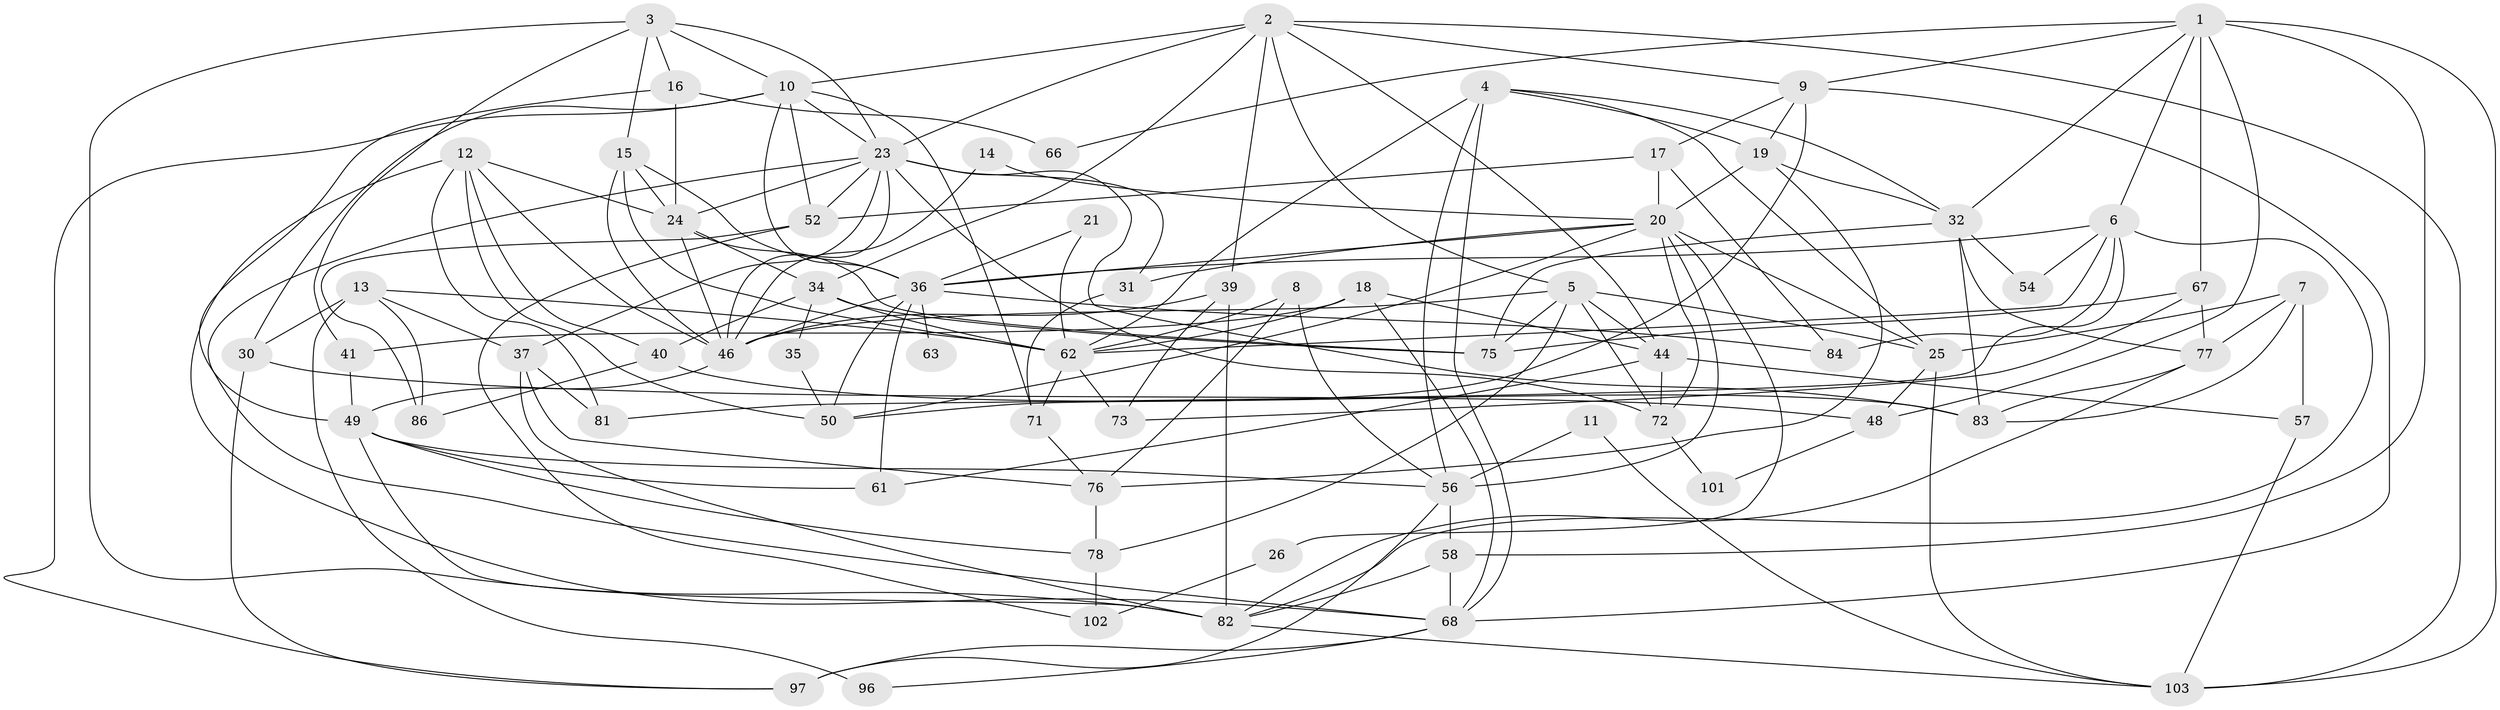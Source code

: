 // Generated by graph-tools (version 1.1) at 2025/24/03/03/25 07:24:00]
// undirected, 68 vertices, 168 edges
graph export_dot {
graph [start="1"]
  node [color=gray90,style=filled];
  1 [super="+55"];
  2 [super="+38"];
  3 [super="+106"];
  4 [super="+42"];
  5 [super="+64"];
  6 [super="+33"];
  7;
  8;
  9 [super="+51"];
  10 [super="+29"];
  11;
  12 [super="+53"];
  13;
  14;
  15 [super="+91"];
  16;
  17 [super="+65"];
  18 [super="+28"];
  19 [super="+45"];
  20 [super="+22"];
  21;
  23 [super="+47"];
  24 [super="+93"];
  25 [super="+27"];
  26;
  30 [super="+74"];
  31;
  32 [super="+94"];
  34 [super="+80"];
  35;
  36 [super="+90"];
  37 [super="+43"];
  39 [super="+98"];
  40;
  41;
  44 [super="+60"];
  46 [super="+92"];
  48;
  49 [super="+87"];
  50;
  52 [super="+79"];
  54;
  56 [super="+70"];
  57;
  58 [super="+59"];
  61 [super="+89"];
  62 [super="+69"];
  63;
  66;
  67 [super="+100"];
  68 [super="+107"];
  71;
  72 [super="+85"];
  73;
  75;
  76 [super="+88"];
  77;
  78;
  81 [super="+105"];
  82 [super="+104"];
  83 [super="+95"];
  84;
  86;
  96;
  97 [super="+99"];
  101;
  102;
  103;
  1 -- 103;
  1 -- 6;
  1 -- 58;
  1 -- 66;
  1 -- 67;
  1 -- 48;
  1 -- 9;
  1 -- 32;
  2 -- 103;
  2 -- 10;
  2 -- 5;
  2 -- 39;
  2 -- 44;
  2 -- 34;
  2 -- 9;
  2 -- 23;
  3 -- 41;
  3 -- 10;
  3 -- 82;
  3 -- 16;
  3 -- 23;
  3 -- 15;
  4 -- 32;
  4 -- 25;
  4 -- 56;
  4 -- 68 [weight=2];
  4 -- 19;
  4 -- 62;
  5 -- 75;
  5 -- 44;
  5 -- 78;
  5 -- 46;
  5 -- 72;
  5 -- 25;
  6 -- 36;
  6 -- 54;
  6 -- 82;
  6 -- 84;
  6 -- 81;
  6 -- 62;
  7 -- 77;
  7 -- 25;
  7 -- 57;
  7 -- 83;
  8 -- 62;
  8 -- 56;
  8 -- 76;
  9 -- 17;
  9 -- 50;
  9 -- 68;
  9 -- 19;
  10 -- 52;
  10 -- 71;
  10 -- 30;
  10 -- 97;
  10 -- 23;
  10 -- 36;
  11 -- 56;
  11 -- 103;
  12 -- 24;
  12 -- 50;
  12 -- 68;
  12 -- 40;
  12 -- 46;
  12 -- 81;
  13 -- 62;
  13 -- 86;
  13 -- 96;
  13 -- 30;
  13 -- 37;
  14 -- 20;
  14 -- 46;
  15 -- 46;
  15 -- 24;
  15 -- 36;
  15 -- 62;
  16 -- 24;
  16 -- 49;
  16 -- 66;
  17 -- 20;
  17 -- 84;
  17 -- 52;
  18 -- 41;
  18 -- 44 [weight=2];
  18 -- 68;
  18 -- 62;
  19 -- 76;
  19 -- 32;
  19 -- 20;
  20 -- 36;
  20 -- 26;
  20 -- 50;
  20 -- 72;
  20 -- 56;
  20 -- 31;
  20 -- 25;
  21 -- 62;
  21 -- 36;
  23 -- 46;
  23 -- 31;
  23 -- 72 [weight=2];
  23 -- 68;
  23 -- 37;
  23 -- 24;
  23 -- 83;
  23 -- 52;
  24 -- 34;
  24 -- 75;
  24 -- 46;
  25 -- 48;
  25 -- 103;
  26 -- 102;
  30 -- 97;
  30 -- 48;
  31 -- 71;
  32 -- 75;
  32 -- 83;
  32 -- 54;
  32 -- 77;
  34 -- 35;
  34 -- 40;
  34 -- 75;
  34 -- 62;
  35 -- 50;
  36 -- 46;
  36 -- 50;
  36 -- 61;
  36 -- 63 [weight=2];
  36 -- 84;
  37 -- 82;
  37 -- 81;
  37 -- 76;
  39 -- 82 [weight=2];
  39 -- 46;
  39 -- 73;
  40 -- 83;
  40 -- 86;
  41 -- 49;
  44 -- 61;
  44 -- 57;
  44 -- 72;
  46 -- 49;
  48 -- 101;
  49 -- 78;
  49 -- 82;
  49 -- 56;
  49 -- 61;
  52 -- 86;
  52 -- 102;
  56 -- 97;
  56 -- 58;
  57 -- 103;
  58 -- 68;
  58 -- 82;
  62 -- 71;
  62 -- 73;
  67 -- 73;
  67 -- 75;
  67 -- 77;
  68 -- 96;
  68 -- 97;
  71 -- 76;
  72 -- 101;
  76 -- 78;
  77 -- 83;
  77 -- 82;
  78 -- 102;
  82 -- 103;
}
